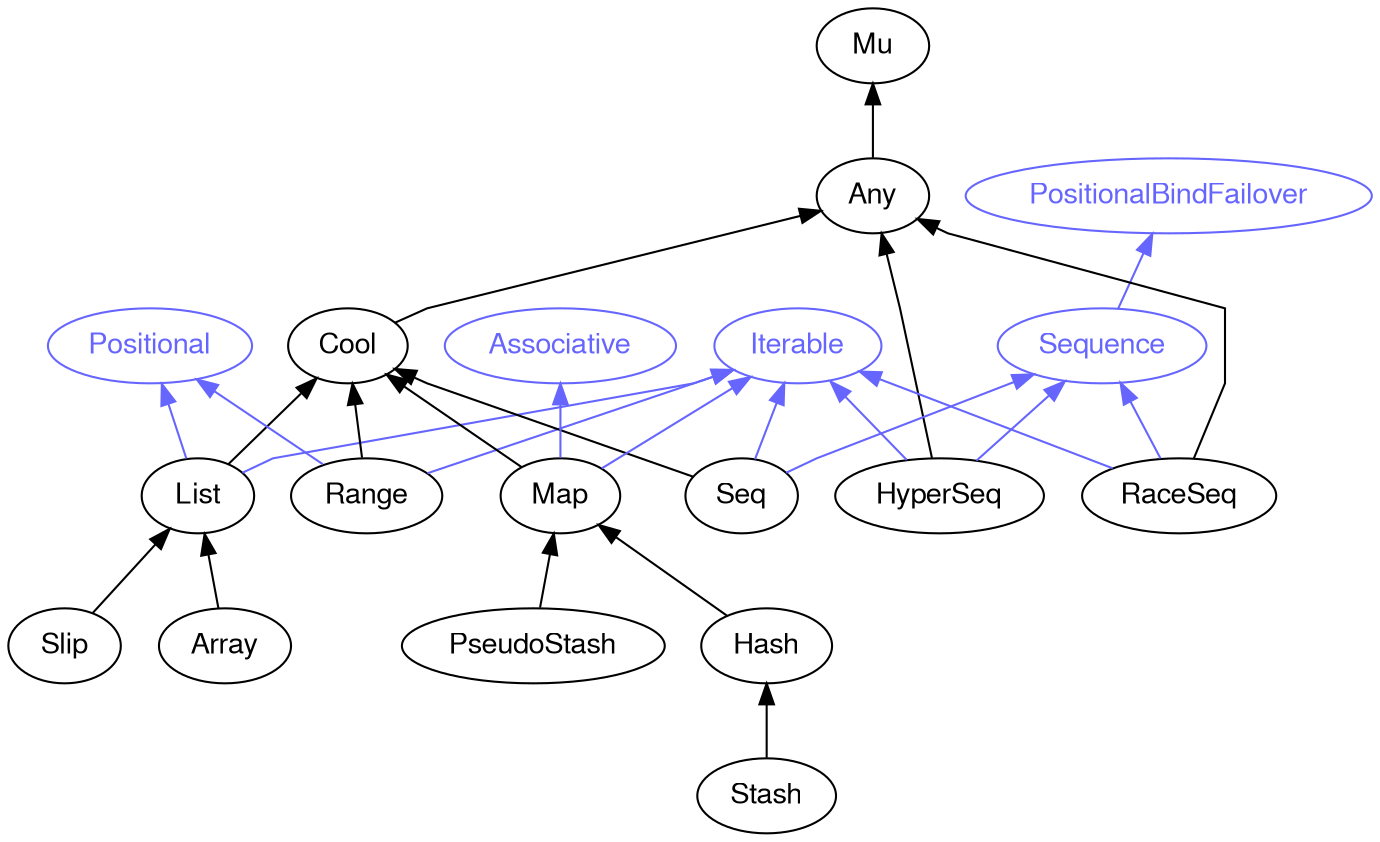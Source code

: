 digraph "perl6-type-graph" {
    rankdir=BT;
    splines=polyline;
    overlap=false; 
    // Types
    "Iterable" [color="#6666FF", fontcolor="#6666FF", href="/type/Iterable", fontname="FreeSans"];
    "Mu" [color="#000000", fontcolor="#000000", href="/type/Mu", fontname="FreeSans"];
    "Any" [color="#000000", fontcolor="#000000", href="/type/Any", fontname="FreeSans"];
    "Cool" [color="#000000", fontcolor="#000000", href="/type/Cool", fontname="FreeSans"];
    "Positional" [color="#6666FF", fontcolor="#6666FF", href="/type/Positional", fontname="FreeSans"];
    "List" [color="#000000", fontcolor="#000000", href="/type/List", fontname="FreeSans"];
    "Range" [color="#000000", fontcolor="#000000", href="/type/Range", fontname="FreeSans"];
    "PositionalBindFailover" [color="#6666FF", fontcolor="#6666FF", href="/type/PositionalBindFailover", fontname="FreeSans"];
    "Sequence" [color="#6666FF", fontcolor="#6666FF", href="/type/Sequence", fontname="FreeSans"];
    "HyperSeq" [color="#000000", fontcolor="#000000", href="/type/HyperSeq", fontname="FreeSans"];
    "Seq" [color="#000000", fontcolor="#000000", href="/type/Seq", fontname="FreeSans"];
    "Associative" [color="#6666FF", fontcolor="#6666FF", href="/type/Associative", fontname="FreeSans"];
    "Map" [color="#000000", fontcolor="#000000", href="/type/Map", fontname="FreeSans"];
    "RaceSeq" [color="#000000", fontcolor="#000000", href="/type/RaceSeq", fontname="FreeSans"];
    "Slip" [color="#000000", fontcolor="#000000", href="/type/Slip", fontname="FreeSans"];
    "Array" [color="#000000", fontcolor="#000000", href="/type/Array", fontname="FreeSans"];
    "PseudoStash" [color="#000000", fontcolor="#000000", href="/type/PseudoStash", fontname="FreeSans"];
    "Hash" [color="#000000", fontcolor="#000000", href="/type/Hash", fontname="FreeSans"];
    "Stash" [color="#000000", fontcolor="#000000", href="/type/Stash", fontname="FreeSans"];

    // Superclasses
    "Any" -> "Mu" [color="#000000"];
    "Cool" -> "Any" [color="#000000"];
    "List" -> "Cool" [color="#000000"];
    "Range" -> "Cool" [color="#000000"];
    "HyperSeq" -> "Any" [color="#000000"];
    "Seq" -> "Cool" [color="#000000"];
    "Map" -> "Cool" [color="#000000"];
    "RaceSeq" -> "Any" [color="#000000"];
    "Slip" -> "List" [color="#000000"];
    "Array" -> "List" [color="#000000"];
    "PseudoStash" -> "Map" [color="#000000"];
    "Hash" -> "Map" [color="#000000"];
    "Stash" -> "Hash" [color="#000000"];

    // Roles
    "List" -> "Positional" [color="#6666FF"];
    "List" -> "Iterable" [color="#6666FF"];
    "Range" -> "Positional" [color="#6666FF"];
    "Range" -> "Iterable" [color="#6666FF"];
    "Sequence" -> "PositionalBindFailover" [color="#6666FF"];
    "HyperSeq" -> "Iterable" [color="#6666FF"];
    "HyperSeq" -> "Sequence" [color="#6666FF"];
    "Seq" -> "Iterable" [color="#6666FF"];
    "Seq" -> "Sequence" [color="#6666FF"];
    "Map" -> "Iterable" [color="#6666FF"];
    "Map" -> "Associative" [color="#6666FF"];
    "RaceSeq" -> "Iterable" [color="#6666FF"];
    "RaceSeq" -> "Sequence" [color="#6666FF"];
}
